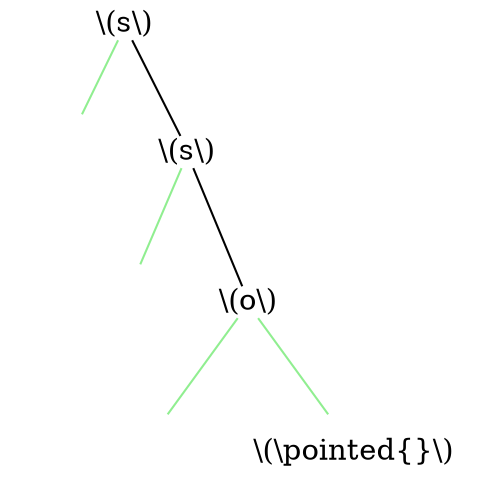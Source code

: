 graph {
	size="4,4"
	0 [label="\\(s\\)" shape=plain]
	1 [label="" shape=none]
	0 -- 1 [color=lightgreen]
	2 [label="\\(s\\)" shape=plain]
	0 -- 2
	3 [label="" shape=none]
	2 -- 3 [color=lightgreen]
	4 [label="\\(o\\)" shape=plain]
	2 -- 4
	5 [label="" shape=none]
	4 -- 5 [color=lightgreen]
	6 [label="\\(\\pointed{}\\)" shape=none]
	4 -- 6 [color=lightgreen]
}
